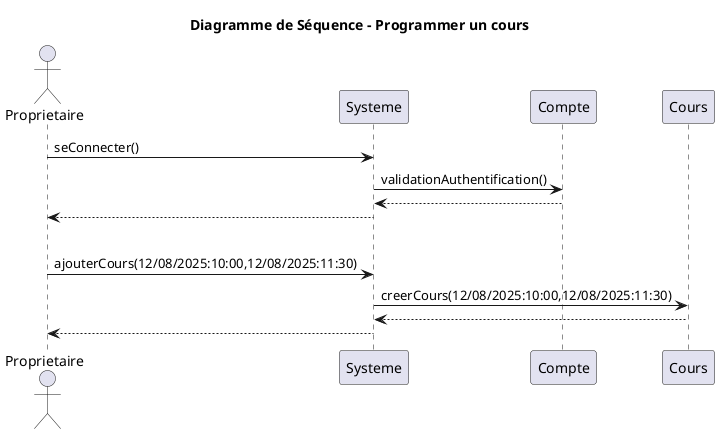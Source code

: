 @startuml
title Diagramme de Séquence - Programmer un cours
actor Proprietaire
participant Systeme
participant Compte
participant Cours

'Connexion à un compte'
Proprietaire -> Systeme: seConnecter()
Systeme -> Compte: validationAuthentification()
return
Systeme --> Proprietaire

'Séparation'
|||

'Propriétaire ajoute un cours'
Proprietaire -> Systeme: ajouterCours(12/08/2025:10:00,12/08/2025:11:30)
Systeme -> Cours: creerCours(12/08/2025:10:00,12/08/2025:11:30)
Cours --> Systeme
Systeme --> Proprietaire

@enduml
